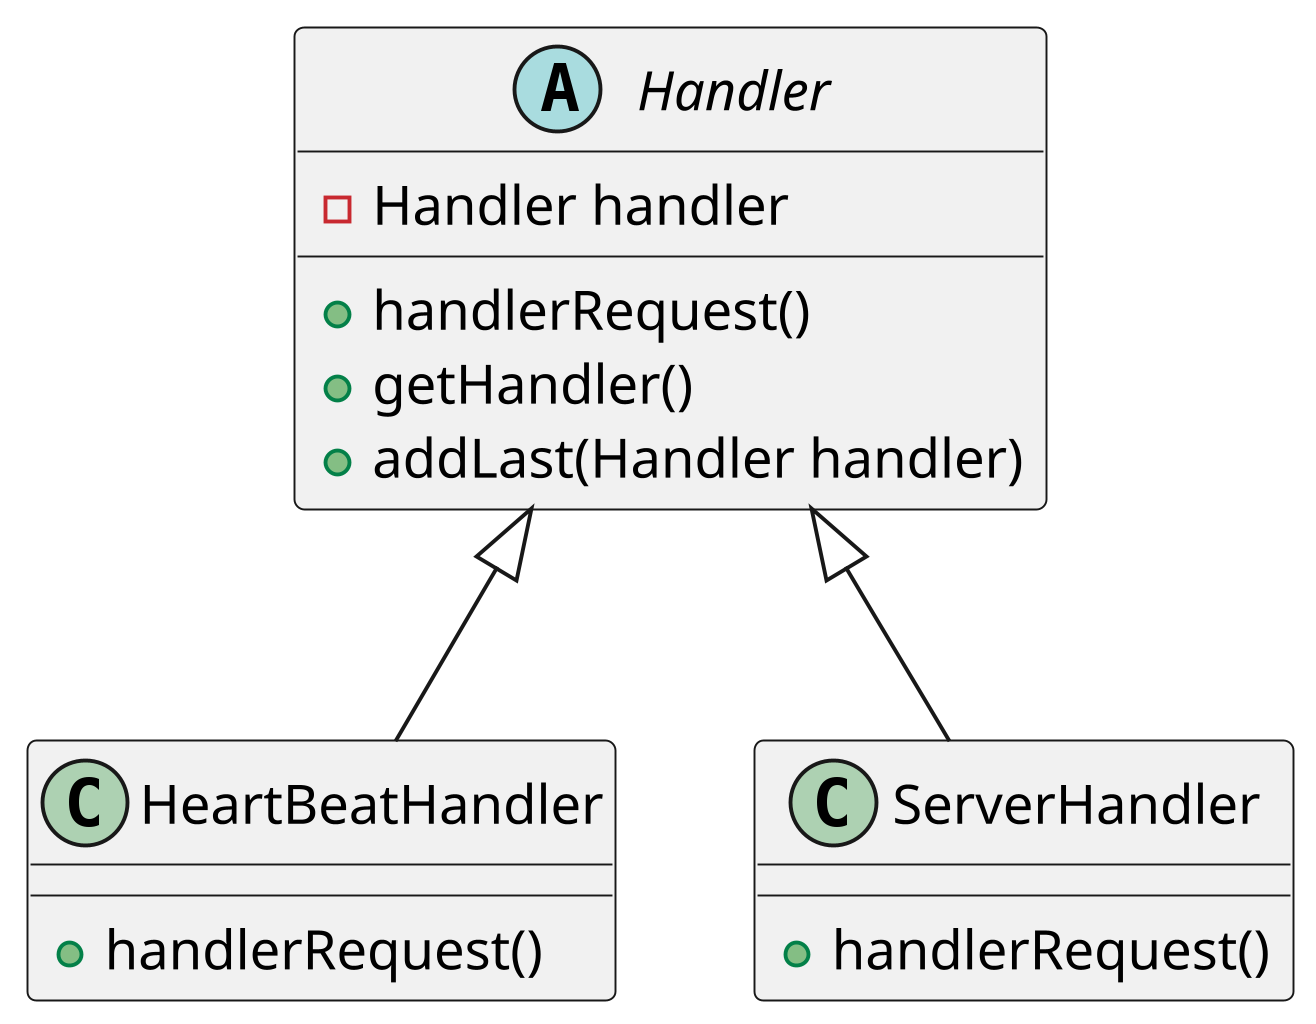 @startuml
scale 1024 height
Handler <|-- HeartBeatHandler
Handler <|-- ServerHandler

abstract class Handler{
    -Handler handler
    +handlerRequest()
    +getHandler()
    +addLast(Handler handler)
}
class HeartBeatHandler {
    +handlerRequest()
}
class ServerHandler {
    +handlerRequest()
}


@enduml